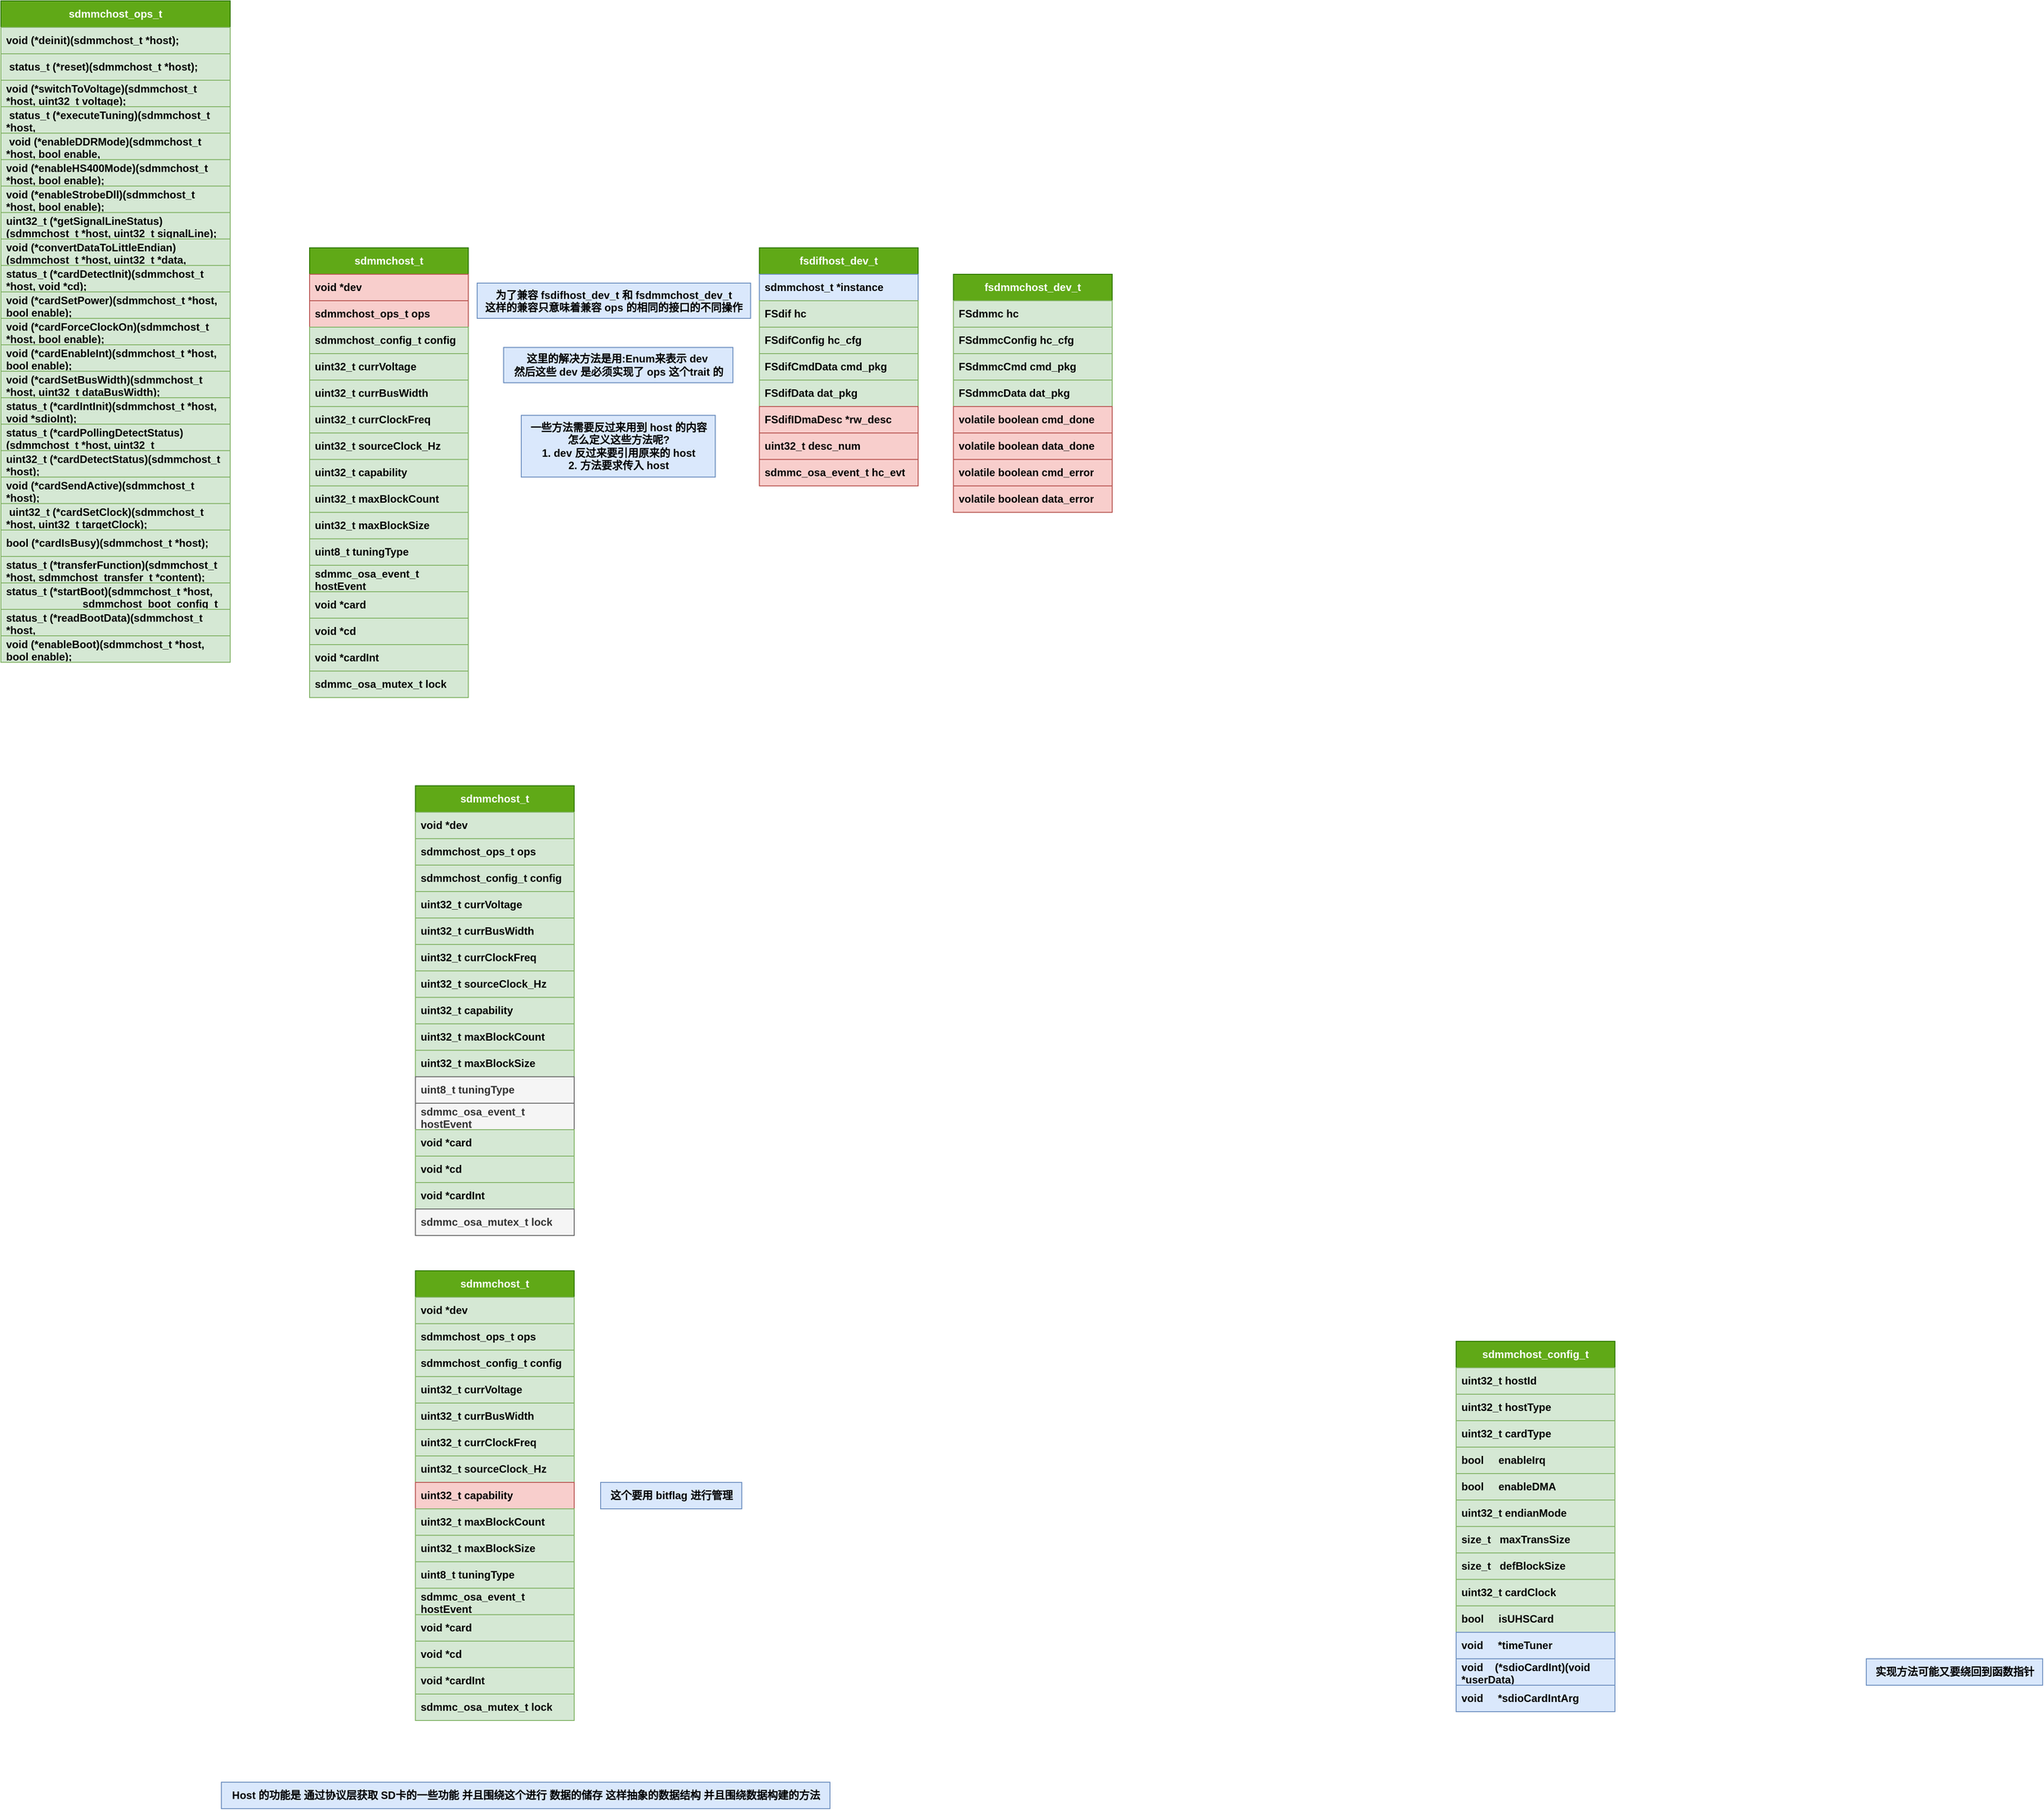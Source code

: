 <mxfile version="24.7.17">
  <diagram name="第 1 页" id="RIUy3Fn0ZehvJpWkt5wW">
    <mxGraphModel dx="1848" dy="1772" grid="1" gridSize="10" guides="1" tooltips="1" connect="1" arrows="1" fold="1" page="1" pageScale="1" pageWidth="827" pageHeight="1169" math="0" shadow="0">
      <root>
        <mxCell id="0" />
        <mxCell id="1" parent="0" />
        <mxCell id="-_FYaDfTA1gfNJCsHM5T-1" value="sdmmchost_t" style="swimlane;fontStyle=1;childLayout=stackLayout;horizontal=1;startSize=30;horizontalStack=0;resizeParent=1;resizeParentMax=0;resizeLast=0;collapsible=1;marginBottom=0;whiteSpace=wrap;fillColor=#60a917;strokeColor=#2D7600;fontColor=#ffffff;" vertex="1" parent="1">
          <mxGeometry x="250" y="210" width="180" height="510" as="geometry" />
        </mxCell>
        <mxCell id="-_FYaDfTA1gfNJCsHM5T-2" value="void *dev" style="text;strokeColor=#b85450;fillColor=#f8cecc;align=left;verticalAlign=middle;spacingLeft=4;spacingRight=4;overflow=hidden;points=[[0,0.5],[1,0.5]];portConstraint=eastwest;rotatable=0;whiteSpace=wrap;fontStyle=1;html=1;" vertex="1" parent="-_FYaDfTA1gfNJCsHM5T-1">
          <mxGeometry y="30" width="180" height="30" as="geometry" />
        </mxCell>
        <mxCell id="-_FYaDfTA1gfNJCsHM5T-3" value="sdmmchost_ops_t ops" style="text;strokeColor=#b85450;fillColor=#f8cecc;align=left;verticalAlign=middle;spacingLeft=4;spacingRight=4;overflow=hidden;points=[[0,0.5],[1,0.5]];portConstraint=eastwest;rotatable=0;fontStyle=1;whiteSpace=wrap;" vertex="1" parent="-_FYaDfTA1gfNJCsHM5T-1">
          <mxGeometry y="60" width="180" height="30" as="geometry" />
        </mxCell>
        <mxCell id="-_FYaDfTA1gfNJCsHM5T-4" value="sdmmchost_config_t config" style="text;strokeColor=#82b366;fillColor=#d5e8d4;align=left;verticalAlign=middle;spacingLeft=4;spacingRight=4;overflow=hidden;points=[[0,0.5],[1,0.5]];portConstraint=eastwest;rotatable=0;fontStyle=1;whiteSpace=wrap;" vertex="1" parent="-_FYaDfTA1gfNJCsHM5T-1">
          <mxGeometry y="90" width="180" height="30" as="geometry" />
        </mxCell>
        <mxCell id="-_FYaDfTA1gfNJCsHM5T-5" value="uint32_t currVoltage" style="text;strokeColor=#82b366;fillColor=#d5e8d4;align=left;verticalAlign=middle;spacingLeft=4;spacingRight=4;overflow=hidden;points=[[0,0.5],[1,0.5]];portConstraint=eastwest;rotatable=0;fontStyle=1;whiteSpace=wrap;" vertex="1" parent="-_FYaDfTA1gfNJCsHM5T-1">
          <mxGeometry y="120" width="180" height="30" as="geometry" />
        </mxCell>
        <mxCell id="-_FYaDfTA1gfNJCsHM5T-6" value="uint32_t currBusWidth" style="text;strokeColor=#82b366;fillColor=#d5e8d4;align=left;verticalAlign=middle;spacingLeft=4;spacingRight=4;overflow=hidden;points=[[0,0.5],[1,0.5]];portConstraint=eastwest;rotatable=0;fontStyle=1;whiteSpace=wrap;" vertex="1" parent="-_FYaDfTA1gfNJCsHM5T-1">
          <mxGeometry y="150" width="180" height="30" as="geometry" />
        </mxCell>
        <mxCell id="-_FYaDfTA1gfNJCsHM5T-7" value="uint32_t currClockFreq" style="text;strokeColor=#82b366;fillColor=#d5e8d4;align=left;verticalAlign=middle;spacingLeft=4;spacingRight=4;overflow=hidden;points=[[0,0.5],[1,0.5]];portConstraint=eastwest;rotatable=0;fontStyle=1;whiteSpace=wrap;" vertex="1" parent="-_FYaDfTA1gfNJCsHM5T-1">
          <mxGeometry y="180" width="180" height="30" as="geometry" />
        </mxCell>
        <mxCell id="-_FYaDfTA1gfNJCsHM5T-8" value="uint32_t sourceClock_Hz" style="text;strokeColor=#82b366;fillColor=#d5e8d4;align=left;verticalAlign=middle;spacingLeft=4;spacingRight=4;overflow=hidden;points=[[0,0.5],[1,0.5]];portConstraint=eastwest;rotatable=0;fontStyle=1;whiteSpace=wrap;" vertex="1" parent="-_FYaDfTA1gfNJCsHM5T-1">
          <mxGeometry y="210" width="180" height="30" as="geometry" />
        </mxCell>
        <mxCell id="-_FYaDfTA1gfNJCsHM5T-9" value="uint32_t capability" style="text;strokeColor=#82b366;fillColor=#d5e8d4;align=left;verticalAlign=middle;spacingLeft=4;spacingRight=4;overflow=hidden;points=[[0,0.5],[1,0.5]];portConstraint=eastwest;rotatable=0;fontStyle=1;whiteSpace=wrap;" vertex="1" parent="-_FYaDfTA1gfNJCsHM5T-1">
          <mxGeometry y="240" width="180" height="30" as="geometry" />
        </mxCell>
        <mxCell id="-_FYaDfTA1gfNJCsHM5T-10" value="uint32_t maxBlockCount" style="text;strokeColor=#82b366;fillColor=#d5e8d4;align=left;verticalAlign=middle;spacingLeft=4;spacingRight=4;overflow=hidden;points=[[0,0.5],[1,0.5]];portConstraint=eastwest;rotatable=0;fontStyle=1;whiteSpace=wrap;" vertex="1" parent="-_FYaDfTA1gfNJCsHM5T-1">
          <mxGeometry y="270" width="180" height="30" as="geometry" />
        </mxCell>
        <mxCell id="-_FYaDfTA1gfNJCsHM5T-11" value="uint32_t maxBlockSize" style="text;strokeColor=#82b366;fillColor=#d5e8d4;align=left;verticalAlign=middle;spacingLeft=4;spacingRight=4;overflow=hidden;points=[[0,0.5],[1,0.5]];portConstraint=eastwest;rotatable=0;fontStyle=1;whiteSpace=wrap;" vertex="1" parent="-_FYaDfTA1gfNJCsHM5T-1">
          <mxGeometry y="300" width="180" height="30" as="geometry" />
        </mxCell>
        <mxCell id="-_FYaDfTA1gfNJCsHM5T-12" value="uint8_t tuningType" style="text;strokeColor=#82b366;fillColor=#d5e8d4;align=left;verticalAlign=middle;spacingLeft=4;spacingRight=4;overflow=hidden;points=[[0,0.5],[1,0.5]];portConstraint=eastwest;rotatable=0;fontStyle=1;whiteSpace=wrap;" vertex="1" parent="-_FYaDfTA1gfNJCsHM5T-1">
          <mxGeometry y="330" width="180" height="30" as="geometry" />
        </mxCell>
        <mxCell id="-_FYaDfTA1gfNJCsHM5T-13" value="sdmmc_osa_event_t hostEvent" style="text;strokeColor=#82b366;fillColor=#d5e8d4;align=left;verticalAlign=middle;spacingLeft=4;spacingRight=4;overflow=hidden;points=[[0,0.5],[1,0.5]];portConstraint=eastwest;rotatable=0;fontStyle=1;whiteSpace=wrap;" vertex="1" parent="-_FYaDfTA1gfNJCsHM5T-1">
          <mxGeometry y="360" width="180" height="30" as="geometry" />
        </mxCell>
        <mxCell id="-_FYaDfTA1gfNJCsHM5T-14" value="void *card" style="text;strokeColor=#82b366;fillColor=#d5e8d4;align=left;verticalAlign=middle;spacingLeft=4;spacingRight=4;overflow=hidden;points=[[0,0.5],[1,0.5]];portConstraint=eastwest;rotatable=0;fontStyle=1;whiteSpace=wrap;" vertex="1" parent="-_FYaDfTA1gfNJCsHM5T-1">
          <mxGeometry y="390" width="180" height="30" as="geometry" />
        </mxCell>
        <mxCell id="-_FYaDfTA1gfNJCsHM5T-15" value="void *cd" style="text;strokeColor=#82b366;fillColor=#d5e8d4;align=left;verticalAlign=middle;spacingLeft=4;spacingRight=4;overflow=hidden;points=[[0,0.5],[1,0.5]];portConstraint=eastwest;rotatable=0;fontStyle=1;whiteSpace=wrap;" vertex="1" parent="-_FYaDfTA1gfNJCsHM5T-1">
          <mxGeometry y="420" width="180" height="30" as="geometry" />
        </mxCell>
        <mxCell id="-_FYaDfTA1gfNJCsHM5T-16" value="void *cardInt" style="text;strokeColor=#82b366;fillColor=#d5e8d4;align=left;verticalAlign=middle;spacingLeft=4;spacingRight=4;overflow=hidden;points=[[0,0.5],[1,0.5]];portConstraint=eastwest;rotatable=0;fontStyle=1;whiteSpace=wrap;" vertex="1" parent="-_FYaDfTA1gfNJCsHM5T-1">
          <mxGeometry y="450" width="180" height="30" as="geometry" />
        </mxCell>
        <mxCell id="-_FYaDfTA1gfNJCsHM5T-17" value="sdmmc_osa_mutex_t lock" style="text;strokeColor=#82b366;fillColor=#d5e8d4;align=left;verticalAlign=middle;spacingLeft=4;spacingRight=4;overflow=hidden;points=[[0,0.5],[1,0.5]];portConstraint=eastwest;rotatable=0;fontStyle=1;whiteSpace=wrap;" vertex="1" parent="-_FYaDfTA1gfNJCsHM5T-1">
          <mxGeometry y="480" width="180" height="30" as="geometry" />
        </mxCell>
        <mxCell id="-_FYaDfTA1gfNJCsHM5T-18" value="为了兼容 fsdifhost_dev_t 和 fsdmmchost_dev_t&#xa;这样的兼容只意味着兼容 ops 的相同的接口的不同操作" style="text;align=center;verticalAlign=middle;resizable=0;points=[];autosize=1;strokeColor=#6c8ebf;fillColor=#dae8fc;fontStyle=1" vertex="1" parent="1">
          <mxGeometry x="440" y="250" width="310" height="40" as="geometry" />
        </mxCell>
        <mxCell id="-_FYaDfTA1gfNJCsHM5T-19" value="fsdifhost_dev_t" style="swimlane;fontStyle=1;childLayout=stackLayout;horizontal=1;startSize=30;horizontalStack=0;resizeParent=1;resizeParentMax=0;resizeLast=0;collapsible=1;marginBottom=0;whiteSpace=wrap;fillColor=#60a917;strokeColor=#2D7600;fontColor=#ffffff;" vertex="1" parent="1">
          <mxGeometry x="760" y="210" width="180" height="270" as="geometry" />
        </mxCell>
        <mxCell id="-_FYaDfTA1gfNJCsHM5T-20" value="sdmmchost_t *instance" style="text;strokeColor=#6c8ebf;fillColor=#dae8fc;align=left;verticalAlign=middle;spacingLeft=4;spacingRight=4;overflow=hidden;points=[[0,0.5],[1,0.5]];portConstraint=eastwest;rotatable=0;whiteSpace=wrap;fontStyle=1;" vertex="1" parent="-_FYaDfTA1gfNJCsHM5T-19">
          <mxGeometry y="30" width="180" height="30" as="geometry" />
        </mxCell>
        <mxCell id="-_FYaDfTA1gfNJCsHM5T-36" value="FSdif hc" style="text;strokeColor=#82b366;fillColor=#d5e8d4;align=left;verticalAlign=middle;spacingLeft=4;spacingRight=4;overflow=hidden;points=[[0,0.5],[1,0.5]];portConstraint=eastwest;rotatable=0;whiteSpace=wrap;fontStyle=1;" vertex="1" parent="-_FYaDfTA1gfNJCsHM5T-19">
          <mxGeometry y="60" width="180" height="30" as="geometry" />
        </mxCell>
        <mxCell id="-_FYaDfTA1gfNJCsHM5T-37" value="FSdifConfig hc_cfg" style="text;strokeColor=#82b366;fillColor=#d5e8d4;align=left;verticalAlign=middle;spacingLeft=4;spacingRight=4;overflow=hidden;points=[[0,0.5],[1,0.5]];portConstraint=eastwest;rotatable=0;whiteSpace=wrap;fontStyle=1;" vertex="1" parent="-_FYaDfTA1gfNJCsHM5T-19">
          <mxGeometry y="90" width="180" height="30" as="geometry" />
        </mxCell>
        <mxCell id="-_FYaDfTA1gfNJCsHM5T-38" value="FSdifCmdData cmd_pkg" style="text;strokeColor=#82b366;fillColor=#d5e8d4;align=left;verticalAlign=middle;spacingLeft=4;spacingRight=4;overflow=hidden;points=[[0,0.5],[1,0.5]];portConstraint=eastwest;rotatable=0;whiteSpace=wrap;fontStyle=1;" vertex="1" parent="-_FYaDfTA1gfNJCsHM5T-19">
          <mxGeometry y="120" width="180" height="30" as="geometry" />
        </mxCell>
        <mxCell id="-_FYaDfTA1gfNJCsHM5T-40" value="FSdifData dat_pkg" style="text;strokeColor=#82b366;fillColor=#d5e8d4;align=left;verticalAlign=middle;spacingLeft=4;spacingRight=4;overflow=hidden;points=[[0,0.5],[1,0.5]];portConstraint=eastwest;rotatable=0;whiteSpace=wrap;fontStyle=1;" vertex="1" parent="-_FYaDfTA1gfNJCsHM5T-19">
          <mxGeometry y="150" width="180" height="30" as="geometry" />
        </mxCell>
        <mxCell id="-_FYaDfTA1gfNJCsHM5T-41" value="FSdifIDmaDesc *rw_desc" style="text;strokeColor=#b85450;fillColor=#f8cecc;align=left;verticalAlign=middle;spacingLeft=4;spacingRight=4;overflow=hidden;points=[[0,0.5],[1,0.5]];portConstraint=eastwest;rotatable=0;whiteSpace=wrap;fontStyle=1;" vertex="1" parent="-_FYaDfTA1gfNJCsHM5T-19">
          <mxGeometry y="180" width="180" height="30" as="geometry" />
        </mxCell>
        <mxCell id="-_FYaDfTA1gfNJCsHM5T-42" value="uint32_t desc_num" style="text;strokeColor=#b85450;fillColor=#f8cecc;align=left;verticalAlign=middle;spacingLeft=4;spacingRight=4;overflow=hidden;points=[[0,0.5],[1,0.5]];portConstraint=eastwest;rotatable=0;whiteSpace=wrap;fontStyle=1;" vertex="1" parent="-_FYaDfTA1gfNJCsHM5T-19">
          <mxGeometry y="210" width="180" height="30" as="geometry" />
        </mxCell>
        <mxCell id="-_FYaDfTA1gfNJCsHM5T-39" value="sdmmc_osa_event_t hc_evt" style="text;strokeColor=#b85450;fillColor=#f8cecc;align=left;verticalAlign=middle;spacingLeft=4;spacingRight=4;overflow=hidden;points=[[0,0.5],[1,0.5]];portConstraint=eastwest;rotatable=0;whiteSpace=wrap;fontStyle=1;" vertex="1" parent="-_FYaDfTA1gfNJCsHM5T-19">
          <mxGeometry y="240" width="180" height="30" as="geometry" />
        </mxCell>
        <mxCell id="-_FYaDfTA1gfNJCsHM5T-44" value="fsdmmchost_dev_t" style="swimlane;fontStyle=1;childLayout=stackLayout;horizontal=1;startSize=30;horizontalStack=0;resizeParent=1;resizeParentMax=0;resizeLast=0;collapsible=1;marginBottom=0;whiteSpace=wrap;fillColor=#60a917;strokeColor=#2D7600;fontColor=#FFFFFF;" vertex="1" parent="1">
          <mxGeometry x="980" y="240" width="180" height="270" as="geometry" />
        </mxCell>
        <mxCell id="-_FYaDfTA1gfNJCsHM5T-45" value="FSdmmc hc" style="text;strokeColor=#82b366;fillColor=#d5e8d4;align=left;verticalAlign=middle;spacingLeft=4;spacingRight=4;overflow=hidden;points=[[0,0.5],[1,0.5]];portConstraint=eastwest;rotatable=0;whiteSpace=wrap;fontStyle=1;" vertex="1" parent="-_FYaDfTA1gfNJCsHM5T-44">
          <mxGeometry y="30" width="180" height="30" as="geometry" />
        </mxCell>
        <mxCell id="-_FYaDfTA1gfNJCsHM5T-46" value="FSdmmcConfig hc_cfg" style="text;strokeColor=#82b366;fillColor=#d5e8d4;align=left;verticalAlign=middle;spacingLeft=4;spacingRight=4;overflow=hidden;points=[[0,0.5],[1,0.5]];portConstraint=eastwest;rotatable=0;whiteSpace=wrap;fontStyle=1;" vertex="1" parent="-_FYaDfTA1gfNJCsHM5T-44">
          <mxGeometry y="60" width="180" height="30" as="geometry" />
        </mxCell>
        <mxCell id="-_FYaDfTA1gfNJCsHM5T-47" value="FSdmmcCmd cmd_pkg" style="text;strokeColor=#82b366;fillColor=#d5e8d4;align=left;verticalAlign=middle;spacingLeft=4;spacingRight=4;overflow=hidden;points=[[0,0.5],[1,0.5]];portConstraint=eastwest;rotatable=0;whiteSpace=wrap;fontStyle=1;" vertex="1" parent="-_FYaDfTA1gfNJCsHM5T-44">
          <mxGeometry y="90" width="180" height="30" as="geometry" />
        </mxCell>
        <mxCell id="-_FYaDfTA1gfNJCsHM5T-48" value="FSdmmcData dat_pkg" style="text;strokeColor=#82b366;fillColor=#d5e8d4;align=left;verticalAlign=middle;spacingLeft=4;spacingRight=4;overflow=hidden;points=[[0,0.5],[1,0.5]];portConstraint=eastwest;rotatable=0;whiteSpace=wrap;fontStyle=1;" vertex="1" parent="-_FYaDfTA1gfNJCsHM5T-44">
          <mxGeometry y="120" width="180" height="30" as="geometry" />
        </mxCell>
        <mxCell id="-_FYaDfTA1gfNJCsHM5T-49" value="volatile boolean cmd_done" style="text;strokeColor=#b85450;fillColor=#f8cecc;align=left;verticalAlign=middle;spacingLeft=4;spacingRight=4;overflow=hidden;points=[[0,0.5],[1,0.5]];portConstraint=eastwest;rotatable=0;whiteSpace=wrap;fontStyle=1;" vertex="1" parent="-_FYaDfTA1gfNJCsHM5T-44">
          <mxGeometry y="150" width="180" height="30" as="geometry" />
        </mxCell>
        <mxCell id="-_FYaDfTA1gfNJCsHM5T-50" value="volatile boolean data_done" style="text;strokeColor=#b85450;fillColor=#f8cecc;align=left;verticalAlign=middle;spacingLeft=4;spacingRight=4;overflow=hidden;points=[[0,0.5],[1,0.5]];portConstraint=eastwest;rotatable=0;whiteSpace=wrap;fontStyle=1;" vertex="1" parent="-_FYaDfTA1gfNJCsHM5T-44">
          <mxGeometry y="180" width="180" height="30" as="geometry" />
        </mxCell>
        <mxCell id="-_FYaDfTA1gfNJCsHM5T-51" value="volatile boolean cmd_error" style="text;strokeColor=#b85450;fillColor=#f8cecc;align=left;verticalAlign=middle;spacingLeft=4;spacingRight=4;overflow=hidden;points=[[0,0.5],[1,0.5]];portConstraint=eastwest;rotatable=0;whiteSpace=wrap;fontStyle=1;" vertex="1" parent="-_FYaDfTA1gfNJCsHM5T-44">
          <mxGeometry y="210" width="180" height="30" as="geometry" />
        </mxCell>
        <mxCell id="-_FYaDfTA1gfNJCsHM5T-52" value="volatile boolean data_error" style="text;strokeColor=#b85450;fillColor=#f8cecc;align=left;verticalAlign=middle;spacingLeft=4;spacingRight=4;overflow=hidden;points=[[0,0.5],[1,0.5]];portConstraint=eastwest;rotatable=0;whiteSpace=wrap;fontStyle=1;" vertex="1" parent="-_FYaDfTA1gfNJCsHM5T-44">
          <mxGeometry y="240" width="180" height="30" as="geometry" />
        </mxCell>
        <mxCell id="-_FYaDfTA1gfNJCsHM5T-53" value="sdmmchost_ops_t" style="swimlane;fontStyle=1;childLayout=stackLayout;horizontal=1;startSize=30;horizontalStack=0;resizeParent=1;resizeParentMax=0;resizeLast=0;collapsible=1;marginBottom=0;whiteSpace=wrap;fillColor=#60a917;strokeColor=#2D7600;fontColor=#ffffff;html=1;" vertex="1" parent="1">
          <mxGeometry x="-100" y="-70" width="260" height="750" as="geometry" />
        </mxCell>
        <mxCell id="-_FYaDfTA1gfNJCsHM5T-54" value="void (*deinit)(sdmmchost_t *host);" style="text;strokeColor=#82b366;fillColor=#d5e8d4;align=left;verticalAlign=middle;spacingLeft=4;spacingRight=4;overflow=hidden;points=[[0,0.5],[1,0.5]];portConstraint=eastwest;rotatable=0;fontStyle=1;whiteSpace=wrap;" vertex="1" parent="-_FYaDfTA1gfNJCsHM5T-53">
          <mxGeometry y="30" width="260" height="30" as="geometry" />
        </mxCell>
        <mxCell id="-_FYaDfTA1gfNJCsHM5T-55" value=" status_t (*reset)(sdmmchost_t *host);" style="text;strokeColor=#82b366;fillColor=#d5e8d4;align=left;verticalAlign=middle;spacingLeft=4;spacingRight=4;overflow=hidden;points=[[0,0.5],[1,0.5]];portConstraint=eastwest;rotatable=0;fontStyle=1;whiteSpace=wrap;" vertex="1" parent="-_FYaDfTA1gfNJCsHM5T-53">
          <mxGeometry y="60" width="260" height="30" as="geometry" />
        </mxCell>
        <mxCell id="-_FYaDfTA1gfNJCsHM5T-56" value="void (*switchToVoltage)(sdmmchost_t *host, uint32_t voltage);" style="text;strokeColor=#82b366;fillColor=#d5e8d4;align=left;verticalAlign=middle;spacingLeft=4;spacingRight=4;overflow=hidden;points=[[0,0.5],[1,0.5]];portConstraint=eastwest;rotatable=0;fontStyle=1;whiteSpace=wrap;" vertex="1" parent="-_FYaDfTA1gfNJCsHM5T-53">
          <mxGeometry y="90" width="260" height="30" as="geometry" />
        </mxCell>
        <mxCell id="-_FYaDfTA1gfNJCsHM5T-57" value=" status_t (*executeTuning)(sdmmchost_t *host,&#xa;                              uint32_t tuningCmd,&#xa;                              uint32_t *revBuf,&#xa;                              uint32_t blockSize);" style="text;strokeColor=#82b366;fillColor=#d5e8d4;align=left;verticalAlign=middle;spacingLeft=4;spacingRight=4;overflow=hidden;points=[[0,0.5],[1,0.5]];portConstraint=eastwest;rotatable=0;fontStyle=1;whiteSpace=wrap;" vertex="1" parent="-_FYaDfTA1gfNJCsHM5T-53">
          <mxGeometry y="120" width="260" height="30" as="geometry" />
        </mxCell>
        <mxCell id="-_FYaDfTA1gfNJCsHM5T-58" value=" void (*enableDDRMode)(sdmmchost_t *host, bool enable, &#xa;                          uint32_t nibblePos);" style="text;strokeColor=#82b366;fillColor=#d5e8d4;align=left;verticalAlign=middle;spacingLeft=4;spacingRight=4;overflow=hidden;points=[[0,0.5],[1,0.5]];portConstraint=eastwest;rotatable=0;fontStyle=1;whiteSpace=wrap;" vertex="1" parent="-_FYaDfTA1gfNJCsHM5T-53">
          <mxGeometry y="150" width="260" height="30" as="geometry" />
        </mxCell>
        <mxCell id="-_FYaDfTA1gfNJCsHM5T-59" value="void (*enableHS400Mode)(sdmmchost_t *host, bool enable);" style="text;strokeColor=#82b366;fillColor=#d5e8d4;align=left;verticalAlign=middle;spacingLeft=4;spacingRight=4;overflow=hidden;points=[[0,0.5],[1,0.5]];portConstraint=eastwest;rotatable=0;fontStyle=1;whiteSpace=wrap;" vertex="1" parent="-_FYaDfTA1gfNJCsHM5T-53">
          <mxGeometry y="180" width="260" height="30" as="geometry" />
        </mxCell>
        <mxCell id="-_FYaDfTA1gfNJCsHM5T-60" value="void (*enableStrobeDll)(sdmmchost_t *host, bool enable);" style="text;strokeColor=#82b366;fillColor=#d5e8d4;align=left;verticalAlign=middle;spacingLeft=4;spacingRight=4;overflow=hidden;points=[[0,0.5],[1,0.5]];portConstraint=eastwest;rotatable=0;fontStyle=1;whiteSpace=wrap;" vertex="1" parent="-_FYaDfTA1gfNJCsHM5T-53">
          <mxGeometry y="210" width="260" height="30" as="geometry" />
        </mxCell>
        <mxCell id="-_FYaDfTA1gfNJCsHM5T-61" value="uint32_t (*getSignalLineStatus)(sdmmchost_t *host, uint32_t signalLine);" style="text;strokeColor=#82b366;fillColor=#d5e8d4;align=left;verticalAlign=middle;spacingLeft=4;spacingRight=4;overflow=hidden;points=[[0,0.5],[1,0.5]];portConstraint=eastwest;rotatable=0;fontStyle=1;whiteSpace=wrap;" vertex="1" parent="-_FYaDfTA1gfNJCsHM5T-53">
          <mxGeometry y="240" width="260" height="30" as="geometry" />
        </mxCell>
        <mxCell id="-_FYaDfTA1gfNJCsHM5T-62" value="void (*convertDataToLittleEndian)(sdmmchost_t *host, uint32_t *data, uint32_t wordSize, uint32_t format);" style="text;strokeColor=#82b366;fillColor=#d5e8d4;align=left;verticalAlign=middle;spacingLeft=4;spacingRight=4;overflow=hidden;points=[[0,0.5],[1,0.5]];portConstraint=eastwest;rotatable=0;fontStyle=1;whiteSpace=wrap;" vertex="1" parent="-_FYaDfTA1gfNJCsHM5T-53">
          <mxGeometry y="270" width="260" height="30" as="geometry" />
        </mxCell>
        <mxCell id="-_FYaDfTA1gfNJCsHM5T-63" value="status_t (*cardDetectInit)(sdmmchost_t *host, void *cd);" style="text;strokeColor=#82b366;fillColor=#d5e8d4;align=left;verticalAlign=middle;spacingLeft=4;spacingRight=4;overflow=hidden;points=[[0,0.5],[1,0.5]];portConstraint=eastwest;rotatable=0;fontStyle=1;whiteSpace=wrap;" vertex="1" parent="-_FYaDfTA1gfNJCsHM5T-53">
          <mxGeometry y="300" width="260" height="30" as="geometry" />
        </mxCell>
        <mxCell id="-_FYaDfTA1gfNJCsHM5T-64" value="void (*cardSetPower)(sdmmchost_t *host, bool enable);" style="text;strokeColor=#82b366;fillColor=#d5e8d4;align=left;verticalAlign=middle;spacingLeft=4;spacingRight=4;overflow=hidden;points=[[0,0.5],[1,0.5]];portConstraint=eastwest;rotatable=0;fontStyle=1;whiteSpace=wrap;" vertex="1" parent="-_FYaDfTA1gfNJCsHM5T-53">
          <mxGeometry y="330" width="260" height="30" as="geometry" />
        </mxCell>
        <mxCell id="-_FYaDfTA1gfNJCsHM5T-65" value="void (*cardForceClockOn)(sdmmchost_t *host, bool enable);" style="text;strokeColor=#82b366;fillColor=#d5e8d4;align=left;verticalAlign=middle;spacingLeft=4;spacingRight=4;overflow=hidden;points=[[0,0.5],[1,0.5]];portConstraint=eastwest;rotatable=0;fontStyle=1;whiteSpace=wrap;" vertex="1" parent="-_FYaDfTA1gfNJCsHM5T-53">
          <mxGeometry y="360" width="260" height="30" as="geometry" />
        </mxCell>
        <mxCell id="-_FYaDfTA1gfNJCsHM5T-66" value="void (*cardEnableInt)(sdmmchost_t *host, bool enable);" style="text;strokeColor=#82b366;fillColor=#d5e8d4;align=left;verticalAlign=middle;spacingLeft=4;spacingRight=4;overflow=hidden;points=[[0,0.5],[1,0.5]];portConstraint=eastwest;rotatable=0;fontStyle=1;whiteSpace=wrap;" vertex="1" parent="-_FYaDfTA1gfNJCsHM5T-53">
          <mxGeometry y="390" width="260" height="30" as="geometry" />
        </mxCell>
        <mxCell id="-_FYaDfTA1gfNJCsHM5T-67" value="void (*cardSetBusWidth)(sdmmchost_t *host, uint32_t dataBusWidth);" style="text;strokeColor=#82b366;fillColor=#d5e8d4;align=left;verticalAlign=middle;spacingLeft=4;spacingRight=4;overflow=hidden;points=[[0,0.5],[1,0.5]];portConstraint=eastwest;rotatable=0;fontStyle=1;whiteSpace=wrap;" vertex="1" parent="-_FYaDfTA1gfNJCsHM5T-53">
          <mxGeometry y="420" width="260" height="30" as="geometry" />
        </mxCell>
        <mxCell id="-_FYaDfTA1gfNJCsHM5T-68" value="status_t (*cardIntInit)(sdmmchost_t *host, void *sdioInt);" style="text;strokeColor=#82b366;fillColor=#d5e8d4;align=left;verticalAlign=middle;spacingLeft=4;spacingRight=4;overflow=hidden;points=[[0,0.5],[1,0.5]];portConstraint=eastwest;rotatable=0;fontStyle=1;whiteSpace=wrap;" vertex="1" parent="-_FYaDfTA1gfNJCsHM5T-53">
          <mxGeometry y="450" width="260" height="30" as="geometry" />
        </mxCell>
        <mxCell id="-_FYaDfTA1gfNJCsHM5T-69" value="status_t (*cardPollingDetectStatus)(sdmmchost_t *host, uint32_t waitCardStatus, uint32_t timeout);" style="text;strokeColor=#82b366;fillColor=#d5e8d4;align=left;verticalAlign=middle;spacingLeft=4;spacingRight=4;overflow=hidden;points=[[0,0.5],[1,0.5]];portConstraint=eastwest;rotatable=0;fontStyle=1;whiteSpace=wrap;" vertex="1" parent="-_FYaDfTA1gfNJCsHM5T-53">
          <mxGeometry y="480" width="260" height="30" as="geometry" />
        </mxCell>
        <mxCell id="-_FYaDfTA1gfNJCsHM5T-70" value="uint32_t (*cardDetectStatus)(sdmmchost_t *host);" style="text;strokeColor=#82b366;fillColor=#d5e8d4;align=left;verticalAlign=middle;spacingLeft=4;spacingRight=4;overflow=hidden;points=[[0,0.5],[1,0.5]];portConstraint=eastwest;rotatable=0;fontStyle=1;whiteSpace=wrap;" vertex="1" parent="-_FYaDfTA1gfNJCsHM5T-53">
          <mxGeometry y="510" width="260" height="30" as="geometry" />
        </mxCell>
        <mxCell id="-_FYaDfTA1gfNJCsHM5T-71" value="void (*cardSendActive)(sdmmchost_t *host);" style="text;strokeColor=#82b366;fillColor=#d5e8d4;align=left;verticalAlign=middle;spacingLeft=4;spacingRight=4;overflow=hidden;points=[[0,0.5],[1,0.5]];portConstraint=eastwest;rotatable=0;fontStyle=1;whiteSpace=wrap;" vertex="1" parent="-_FYaDfTA1gfNJCsHM5T-53">
          <mxGeometry y="540" width="260" height="30" as="geometry" />
        </mxCell>
        <mxCell id="-_FYaDfTA1gfNJCsHM5T-72" value=" uint32_t (*cardSetClock)(sdmmchost_t *host, uint32_t targetClock);" style="text;strokeColor=#82b366;fillColor=#d5e8d4;align=left;verticalAlign=middle;spacingLeft=4;spacingRight=4;overflow=hidden;points=[[0,0.5],[1,0.5]];portConstraint=eastwest;rotatable=0;fontStyle=1;whiteSpace=wrap;" vertex="1" parent="-_FYaDfTA1gfNJCsHM5T-53">
          <mxGeometry y="570" width="260" height="30" as="geometry" />
        </mxCell>
        <mxCell id="-_FYaDfTA1gfNJCsHM5T-73" value="bool (*cardIsBusy)(sdmmchost_t *host);" style="text;strokeColor=#82b366;fillColor=#d5e8d4;align=left;verticalAlign=middle;spacingLeft=4;spacingRight=4;overflow=hidden;points=[[0,0.5],[1,0.5]];portConstraint=eastwest;rotatable=0;fontStyle=1;whiteSpace=wrap;" vertex="1" parent="-_FYaDfTA1gfNJCsHM5T-53">
          <mxGeometry y="600" width="260" height="30" as="geometry" />
        </mxCell>
        <mxCell id="-_FYaDfTA1gfNJCsHM5T-74" value="status_t (*transferFunction)(sdmmchost_t *host, sdmmchost_transfer_t *content);" style="text;strokeColor=#82b366;fillColor=#d5e8d4;align=left;verticalAlign=middle;spacingLeft=4;spacingRight=4;overflow=hidden;points=[[0,0.5],[1,0.5]];portConstraint=eastwest;rotatable=0;fontStyle=1;whiteSpace=wrap;" vertex="1" parent="-_FYaDfTA1gfNJCsHM5T-53">
          <mxGeometry y="630" width="260" height="30" as="geometry" />
        </mxCell>
        <mxCell id="-_FYaDfTA1gfNJCsHM5T-75" value="status_t (*startBoot)(sdmmchost_t *host,&#xa;                          sdmmchost_boot_config_t *hostConfig,&#xa;                          sdmmchost_cmd_t *cmd,&#xa;                          uint8_t *buffer);" style="text;strokeColor=#82b366;fillColor=#d5e8d4;align=left;verticalAlign=middle;spacingLeft=4;spacingRight=4;overflow=hidden;points=[[0,0.5],[1,0.5]];portConstraint=eastwest;rotatable=0;fontStyle=1;whiteSpace=wrap;" vertex="1" parent="-_FYaDfTA1gfNJCsHM5T-53">
          <mxGeometry y="660" width="260" height="30" as="geometry" />
        </mxCell>
        <mxCell id="-_FYaDfTA1gfNJCsHM5T-76" value="status_t (*readBootData)(sdmmchost_t *host, &#xa;                          sdmmchost_boot_config_t *hostConfig, &#xa;                          uint8_t *buffer);" style="text;strokeColor=#82b366;fillColor=#d5e8d4;align=left;verticalAlign=middle;spacingLeft=4;spacingRight=4;overflow=hidden;points=[[0,0.5],[1,0.5]];portConstraint=eastwest;rotatable=0;fontStyle=1;whiteSpace=wrap;" vertex="1" parent="-_FYaDfTA1gfNJCsHM5T-53">
          <mxGeometry y="690" width="260" height="30" as="geometry" />
        </mxCell>
        <mxCell id="-_FYaDfTA1gfNJCsHM5T-77" value="void (*enableBoot)(sdmmchost_t *host, bool enable);" style="text;strokeColor=#82b366;fillColor=#d5e8d4;align=left;verticalAlign=middle;spacingLeft=4;spacingRight=4;overflow=hidden;points=[[0,0.5],[1,0.5]];portConstraint=eastwest;rotatable=0;fontStyle=1;whiteSpace=wrap;" vertex="1" parent="-_FYaDfTA1gfNJCsHM5T-53">
          <mxGeometry y="720" width="260" height="30" as="geometry" />
        </mxCell>
        <mxCell id="-_FYaDfTA1gfNJCsHM5T-78" value="&lt;b&gt;这里的解决方法是用:Enum来表示 dev&amp;nbsp;&lt;/b&gt;&lt;div&gt;&lt;b&gt;然后这些 dev 是必须实现了 ops 这个trait 的&lt;/b&gt;&lt;/div&gt;" style="text;html=1;align=center;verticalAlign=middle;resizable=0;points=[];autosize=1;strokeColor=#6c8ebf;fillColor=#dae8fc;" vertex="1" parent="1">
          <mxGeometry x="470" y="323" width="260" height="40" as="geometry" />
        </mxCell>
        <mxCell id="-_FYaDfTA1gfNJCsHM5T-79" value="&lt;b&gt;一些方法需要反过来用到 host 的内容&lt;/b&gt;&lt;div&gt;&lt;b&gt;怎么定义这些方法呢?&lt;/b&gt;&lt;/div&gt;&lt;div&gt;&lt;b&gt;1. dev 反过来要引用原来的 host&lt;/b&gt;&lt;/div&gt;&lt;div&gt;&lt;b&gt;2. 方法要求传入 host&lt;/b&gt;&lt;/div&gt;" style="text;html=1;align=center;verticalAlign=middle;resizable=0;points=[];autosize=1;strokeColor=#6c8ebf;fillColor=#dae8fc;" vertex="1" parent="1">
          <mxGeometry x="490" y="400" width="220" height="70" as="geometry" />
        </mxCell>
        <mxCell id="-_FYaDfTA1gfNJCsHM5T-80" value="sdmmchost_t" style="swimlane;fontStyle=1;childLayout=stackLayout;horizontal=1;startSize=30;horizontalStack=0;resizeParent=1;resizeParentMax=0;resizeLast=0;collapsible=1;marginBottom=0;whiteSpace=wrap;fillColor=#60a917;strokeColor=#2D7600;fontColor=#ffffff;" vertex="1" parent="1">
          <mxGeometry x="370" y="820" width="180" height="510" as="geometry" />
        </mxCell>
        <mxCell id="-_FYaDfTA1gfNJCsHM5T-81" value="void *dev" style="text;strokeColor=#82b366;fillColor=#d5e8d4;align=left;verticalAlign=middle;spacingLeft=4;spacingRight=4;overflow=hidden;points=[[0,0.5],[1,0.5]];portConstraint=eastwest;rotatable=0;whiteSpace=wrap;fontStyle=1;html=1;" vertex="1" parent="-_FYaDfTA1gfNJCsHM5T-80">
          <mxGeometry y="30" width="180" height="30" as="geometry" />
        </mxCell>
        <mxCell id="-_FYaDfTA1gfNJCsHM5T-82" value="sdmmchost_ops_t ops" style="text;strokeColor=#82b366;fillColor=#d5e8d4;align=left;verticalAlign=middle;spacingLeft=4;spacingRight=4;overflow=hidden;points=[[0,0.5],[1,0.5]];portConstraint=eastwest;rotatable=0;fontStyle=1;whiteSpace=wrap;" vertex="1" parent="-_FYaDfTA1gfNJCsHM5T-80">
          <mxGeometry y="60" width="180" height="30" as="geometry" />
        </mxCell>
        <mxCell id="-_FYaDfTA1gfNJCsHM5T-83" value="sdmmchost_config_t config" style="text;strokeColor=#82b366;fillColor=#d5e8d4;align=left;verticalAlign=middle;spacingLeft=4;spacingRight=4;overflow=hidden;points=[[0,0.5],[1,0.5]];portConstraint=eastwest;rotatable=0;fontStyle=1;whiteSpace=wrap;" vertex="1" parent="-_FYaDfTA1gfNJCsHM5T-80">
          <mxGeometry y="90" width="180" height="30" as="geometry" />
        </mxCell>
        <mxCell id="-_FYaDfTA1gfNJCsHM5T-84" value="uint32_t currVoltage" style="text;strokeColor=#82b366;fillColor=#d5e8d4;align=left;verticalAlign=middle;spacingLeft=4;spacingRight=4;overflow=hidden;points=[[0,0.5],[1,0.5]];portConstraint=eastwest;rotatable=0;fontStyle=1;whiteSpace=wrap;" vertex="1" parent="-_FYaDfTA1gfNJCsHM5T-80">
          <mxGeometry y="120" width="180" height="30" as="geometry" />
        </mxCell>
        <mxCell id="-_FYaDfTA1gfNJCsHM5T-85" value="uint32_t currBusWidth" style="text;strokeColor=#82b366;fillColor=#d5e8d4;align=left;verticalAlign=middle;spacingLeft=4;spacingRight=4;overflow=hidden;points=[[0,0.5],[1,0.5]];portConstraint=eastwest;rotatable=0;fontStyle=1;whiteSpace=wrap;" vertex="1" parent="-_FYaDfTA1gfNJCsHM5T-80">
          <mxGeometry y="150" width="180" height="30" as="geometry" />
        </mxCell>
        <mxCell id="-_FYaDfTA1gfNJCsHM5T-86" value="uint32_t currClockFreq" style="text;strokeColor=#82b366;fillColor=#d5e8d4;align=left;verticalAlign=middle;spacingLeft=4;spacingRight=4;overflow=hidden;points=[[0,0.5],[1,0.5]];portConstraint=eastwest;rotatable=0;fontStyle=1;whiteSpace=wrap;" vertex="1" parent="-_FYaDfTA1gfNJCsHM5T-80">
          <mxGeometry y="180" width="180" height="30" as="geometry" />
        </mxCell>
        <mxCell id="-_FYaDfTA1gfNJCsHM5T-87" value="uint32_t sourceClock_Hz" style="text;strokeColor=#82b366;fillColor=#d5e8d4;align=left;verticalAlign=middle;spacingLeft=4;spacingRight=4;overflow=hidden;points=[[0,0.5],[1,0.5]];portConstraint=eastwest;rotatable=0;fontStyle=1;whiteSpace=wrap;" vertex="1" parent="-_FYaDfTA1gfNJCsHM5T-80">
          <mxGeometry y="210" width="180" height="30" as="geometry" />
        </mxCell>
        <mxCell id="-_FYaDfTA1gfNJCsHM5T-88" value="uint32_t capability" style="text;strokeColor=#82b366;fillColor=#d5e8d4;align=left;verticalAlign=middle;spacingLeft=4;spacingRight=4;overflow=hidden;points=[[0,0.5],[1,0.5]];portConstraint=eastwest;rotatable=0;fontStyle=1;whiteSpace=wrap;" vertex="1" parent="-_FYaDfTA1gfNJCsHM5T-80">
          <mxGeometry y="240" width="180" height="30" as="geometry" />
        </mxCell>
        <mxCell id="-_FYaDfTA1gfNJCsHM5T-89" value="uint32_t maxBlockCount" style="text;strokeColor=#82b366;fillColor=#d5e8d4;align=left;verticalAlign=middle;spacingLeft=4;spacingRight=4;overflow=hidden;points=[[0,0.5],[1,0.5]];portConstraint=eastwest;rotatable=0;fontStyle=1;whiteSpace=wrap;" vertex="1" parent="-_FYaDfTA1gfNJCsHM5T-80">
          <mxGeometry y="270" width="180" height="30" as="geometry" />
        </mxCell>
        <mxCell id="-_FYaDfTA1gfNJCsHM5T-90" value="uint32_t maxBlockSize" style="text;strokeColor=#82b366;fillColor=#d5e8d4;align=left;verticalAlign=middle;spacingLeft=4;spacingRight=4;overflow=hidden;points=[[0,0.5],[1,0.5]];portConstraint=eastwest;rotatable=0;fontStyle=1;whiteSpace=wrap;" vertex="1" parent="-_FYaDfTA1gfNJCsHM5T-80">
          <mxGeometry y="300" width="180" height="30" as="geometry" />
        </mxCell>
        <mxCell id="-_FYaDfTA1gfNJCsHM5T-91" value="uint8_t tuningType" style="text;strokeColor=#666666;fillColor=#f5f5f5;align=left;verticalAlign=middle;spacingLeft=4;spacingRight=4;overflow=hidden;points=[[0,0.5],[1,0.5]];portConstraint=eastwest;rotatable=0;fontStyle=1;whiteSpace=wrap;fontColor=#333333;" vertex="1" parent="-_FYaDfTA1gfNJCsHM5T-80">
          <mxGeometry y="330" width="180" height="30" as="geometry" />
        </mxCell>
        <mxCell id="-_FYaDfTA1gfNJCsHM5T-92" value="sdmmc_osa_event_t hostEvent" style="text;strokeColor=#666666;fillColor=#f5f5f5;align=left;verticalAlign=middle;spacingLeft=4;spacingRight=4;overflow=hidden;points=[[0,0.5],[1,0.5]];portConstraint=eastwest;rotatable=0;fontStyle=1;whiteSpace=wrap;fontColor=#333333;" vertex="1" parent="-_FYaDfTA1gfNJCsHM5T-80">
          <mxGeometry y="360" width="180" height="30" as="geometry" />
        </mxCell>
        <mxCell id="-_FYaDfTA1gfNJCsHM5T-93" value="void *card" style="text;strokeColor=#82b366;fillColor=#d5e8d4;align=left;verticalAlign=middle;spacingLeft=4;spacingRight=4;overflow=hidden;points=[[0,0.5],[1,0.5]];portConstraint=eastwest;rotatable=0;fontStyle=1;whiteSpace=wrap;" vertex="1" parent="-_FYaDfTA1gfNJCsHM5T-80">
          <mxGeometry y="390" width="180" height="30" as="geometry" />
        </mxCell>
        <mxCell id="-_FYaDfTA1gfNJCsHM5T-94" value="void *cd" style="text;strokeColor=#82b366;fillColor=#d5e8d4;align=left;verticalAlign=middle;spacingLeft=4;spacingRight=4;overflow=hidden;points=[[0,0.5],[1,0.5]];portConstraint=eastwest;rotatable=0;fontStyle=1;whiteSpace=wrap;" vertex="1" parent="-_FYaDfTA1gfNJCsHM5T-80">
          <mxGeometry y="420" width="180" height="30" as="geometry" />
        </mxCell>
        <mxCell id="-_FYaDfTA1gfNJCsHM5T-95" value="void *cardInt" style="text;strokeColor=#82b366;fillColor=#d5e8d4;align=left;verticalAlign=middle;spacingLeft=4;spacingRight=4;overflow=hidden;points=[[0,0.5],[1,0.5]];portConstraint=eastwest;rotatable=0;fontStyle=1;whiteSpace=wrap;" vertex="1" parent="-_FYaDfTA1gfNJCsHM5T-80">
          <mxGeometry y="450" width="180" height="30" as="geometry" />
        </mxCell>
        <mxCell id="-_FYaDfTA1gfNJCsHM5T-96" value="sdmmc_osa_mutex_t lock" style="text;strokeColor=#666666;fillColor=#f5f5f5;align=left;verticalAlign=middle;spacingLeft=4;spacingRight=4;overflow=hidden;points=[[0,0.5],[1,0.5]];portConstraint=eastwest;rotatable=0;fontStyle=1;whiteSpace=wrap;fontColor=#333333;" vertex="1" parent="-_FYaDfTA1gfNJCsHM5T-80">
          <mxGeometry y="480" width="180" height="30" as="geometry" />
        </mxCell>
        <mxCell id="-_FYaDfTA1gfNJCsHM5T-97" value="sdmmchost_t" style="swimlane;fontStyle=1;childLayout=stackLayout;horizontal=1;startSize=30;horizontalStack=0;resizeParent=1;resizeParentMax=0;resizeLast=0;collapsible=1;marginBottom=0;whiteSpace=wrap;fillColor=#60a917;strokeColor=#2D7600;fontColor=#ffffff;" vertex="1" parent="1">
          <mxGeometry x="370" y="1370" width="180" height="510" as="geometry" />
        </mxCell>
        <mxCell id="-_FYaDfTA1gfNJCsHM5T-98" value="void *dev" style="text;strokeColor=#82b366;fillColor=#d5e8d4;align=left;verticalAlign=middle;spacingLeft=4;spacingRight=4;overflow=hidden;points=[[0,0.5],[1,0.5]];portConstraint=eastwest;rotatable=0;whiteSpace=wrap;fontStyle=1;html=1;" vertex="1" parent="-_FYaDfTA1gfNJCsHM5T-97">
          <mxGeometry y="30" width="180" height="30" as="geometry" />
        </mxCell>
        <mxCell id="-_FYaDfTA1gfNJCsHM5T-99" value="sdmmchost_ops_t ops" style="text;strokeColor=#82b366;fillColor=#d5e8d4;align=left;verticalAlign=middle;spacingLeft=4;spacingRight=4;overflow=hidden;points=[[0,0.5],[1,0.5]];portConstraint=eastwest;rotatable=0;fontStyle=1;whiteSpace=wrap;" vertex="1" parent="-_FYaDfTA1gfNJCsHM5T-97">
          <mxGeometry y="60" width="180" height="30" as="geometry" />
        </mxCell>
        <mxCell id="-_FYaDfTA1gfNJCsHM5T-100" value="sdmmchost_config_t config" style="text;strokeColor=#82b366;fillColor=#d5e8d4;align=left;verticalAlign=middle;spacingLeft=4;spacingRight=4;overflow=hidden;points=[[0,0.5],[1,0.5]];portConstraint=eastwest;rotatable=0;fontStyle=1;whiteSpace=wrap;" vertex="1" parent="-_FYaDfTA1gfNJCsHM5T-97">
          <mxGeometry y="90" width="180" height="30" as="geometry" />
        </mxCell>
        <mxCell id="-_FYaDfTA1gfNJCsHM5T-101" value="uint32_t currVoltage" style="text;strokeColor=#82b366;fillColor=#d5e8d4;align=left;verticalAlign=middle;spacingLeft=4;spacingRight=4;overflow=hidden;points=[[0,0.5],[1,0.5]];portConstraint=eastwest;rotatable=0;fontStyle=1;whiteSpace=wrap;" vertex="1" parent="-_FYaDfTA1gfNJCsHM5T-97">
          <mxGeometry y="120" width="180" height="30" as="geometry" />
        </mxCell>
        <mxCell id="-_FYaDfTA1gfNJCsHM5T-102" value="uint32_t currBusWidth" style="text;strokeColor=#82b366;fillColor=#d5e8d4;align=left;verticalAlign=middle;spacingLeft=4;spacingRight=4;overflow=hidden;points=[[0,0.5],[1,0.5]];portConstraint=eastwest;rotatable=0;fontStyle=1;whiteSpace=wrap;" vertex="1" parent="-_FYaDfTA1gfNJCsHM5T-97">
          <mxGeometry y="150" width="180" height="30" as="geometry" />
        </mxCell>
        <mxCell id="-_FYaDfTA1gfNJCsHM5T-103" value="uint32_t currClockFreq" style="text;strokeColor=#82b366;fillColor=#d5e8d4;align=left;verticalAlign=middle;spacingLeft=4;spacingRight=4;overflow=hidden;points=[[0,0.5],[1,0.5]];portConstraint=eastwest;rotatable=0;fontStyle=1;whiteSpace=wrap;" vertex="1" parent="-_FYaDfTA1gfNJCsHM5T-97">
          <mxGeometry y="180" width="180" height="30" as="geometry" />
        </mxCell>
        <mxCell id="-_FYaDfTA1gfNJCsHM5T-104" value="uint32_t sourceClock_Hz" style="text;strokeColor=#82b366;fillColor=#d5e8d4;align=left;verticalAlign=middle;spacingLeft=4;spacingRight=4;overflow=hidden;points=[[0,0.5],[1,0.5]];portConstraint=eastwest;rotatable=0;fontStyle=1;whiteSpace=wrap;" vertex="1" parent="-_FYaDfTA1gfNJCsHM5T-97">
          <mxGeometry y="210" width="180" height="30" as="geometry" />
        </mxCell>
        <mxCell id="-_FYaDfTA1gfNJCsHM5T-105" value="uint32_t capability" style="text;strokeColor=#b85450;fillColor=#f8cecc;align=left;verticalAlign=middle;spacingLeft=4;spacingRight=4;overflow=hidden;points=[[0,0.5],[1,0.5]];portConstraint=eastwest;rotatable=0;fontStyle=1;whiteSpace=wrap;" vertex="1" parent="-_FYaDfTA1gfNJCsHM5T-97">
          <mxGeometry y="240" width="180" height="30" as="geometry" />
        </mxCell>
        <mxCell id="-_FYaDfTA1gfNJCsHM5T-106" value="uint32_t maxBlockCount" style="text;strokeColor=#82b366;fillColor=#d5e8d4;align=left;verticalAlign=middle;spacingLeft=4;spacingRight=4;overflow=hidden;points=[[0,0.5],[1,0.5]];portConstraint=eastwest;rotatable=0;fontStyle=1;whiteSpace=wrap;" vertex="1" parent="-_FYaDfTA1gfNJCsHM5T-97">
          <mxGeometry y="270" width="180" height="30" as="geometry" />
        </mxCell>
        <mxCell id="-_FYaDfTA1gfNJCsHM5T-107" value="uint32_t maxBlockSize" style="text;strokeColor=#82b366;fillColor=#d5e8d4;align=left;verticalAlign=middle;spacingLeft=4;spacingRight=4;overflow=hidden;points=[[0,0.5],[1,0.5]];portConstraint=eastwest;rotatable=0;fontStyle=1;whiteSpace=wrap;" vertex="1" parent="-_FYaDfTA1gfNJCsHM5T-97">
          <mxGeometry y="300" width="180" height="30" as="geometry" />
        </mxCell>
        <mxCell id="-_FYaDfTA1gfNJCsHM5T-108" value="uint8_t tuningType" style="text;strokeColor=#82b366;fillColor=#d5e8d4;align=left;verticalAlign=middle;spacingLeft=4;spacingRight=4;overflow=hidden;points=[[0,0.5],[1,0.5]];portConstraint=eastwest;rotatable=0;fontStyle=1;whiteSpace=wrap;" vertex="1" parent="-_FYaDfTA1gfNJCsHM5T-97">
          <mxGeometry y="330" width="180" height="30" as="geometry" />
        </mxCell>
        <mxCell id="-_FYaDfTA1gfNJCsHM5T-109" value="sdmmc_osa_event_t hostEvent" style="text;strokeColor=#82b366;fillColor=#d5e8d4;align=left;verticalAlign=middle;spacingLeft=4;spacingRight=4;overflow=hidden;points=[[0,0.5],[1,0.5]];portConstraint=eastwest;rotatable=0;fontStyle=1;whiteSpace=wrap;" vertex="1" parent="-_FYaDfTA1gfNJCsHM5T-97">
          <mxGeometry y="360" width="180" height="30" as="geometry" />
        </mxCell>
        <mxCell id="-_FYaDfTA1gfNJCsHM5T-110" value="void *card" style="text;strokeColor=#82b366;fillColor=#d5e8d4;align=left;verticalAlign=middle;spacingLeft=4;spacingRight=4;overflow=hidden;points=[[0,0.5],[1,0.5]];portConstraint=eastwest;rotatable=0;fontStyle=1;whiteSpace=wrap;" vertex="1" parent="-_FYaDfTA1gfNJCsHM5T-97">
          <mxGeometry y="390" width="180" height="30" as="geometry" />
        </mxCell>
        <mxCell id="-_FYaDfTA1gfNJCsHM5T-111" value="void *cd" style="text;strokeColor=#82b366;fillColor=#d5e8d4;align=left;verticalAlign=middle;spacingLeft=4;spacingRight=4;overflow=hidden;points=[[0,0.5],[1,0.5]];portConstraint=eastwest;rotatable=0;fontStyle=1;whiteSpace=wrap;" vertex="1" parent="-_FYaDfTA1gfNJCsHM5T-97">
          <mxGeometry y="420" width="180" height="30" as="geometry" />
        </mxCell>
        <mxCell id="-_FYaDfTA1gfNJCsHM5T-112" value="void *cardInt" style="text;strokeColor=#82b366;fillColor=#d5e8d4;align=left;verticalAlign=middle;spacingLeft=4;spacingRight=4;overflow=hidden;points=[[0,0.5],[1,0.5]];portConstraint=eastwest;rotatable=0;fontStyle=1;whiteSpace=wrap;" vertex="1" parent="-_FYaDfTA1gfNJCsHM5T-97">
          <mxGeometry y="450" width="180" height="30" as="geometry" />
        </mxCell>
        <mxCell id="-_FYaDfTA1gfNJCsHM5T-113" value="sdmmc_osa_mutex_t lock" style="text;strokeColor=#82b366;fillColor=#d5e8d4;align=left;verticalAlign=middle;spacingLeft=4;spacingRight=4;overflow=hidden;points=[[0,0.5],[1,0.5]];portConstraint=eastwest;rotatable=0;fontStyle=1;whiteSpace=wrap;" vertex="1" parent="-_FYaDfTA1gfNJCsHM5T-97">
          <mxGeometry y="480" width="180" height="30" as="geometry" />
        </mxCell>
        <mxCell id="-_FYaDfTA1gfNJCsHM5T-114" value="&lt;b&gt;这个要用 bitflag 进行管理&lt;/b&gt;" style="text;html=1;align=center;verticalAlign=middle;resizable=0;points=[];autosize=1;strokeColor=#6c8ebf;fillColor=#dae8fc;" vertex="1" parent="1">
          <mxGeometry x="580" y="1610" width="160" height="30" as="geometry" />
        </mxCell>
        <mxCell id="-_FYaDfTA1gfNJCsHM5T-115" value="Host 的功能是 通过协议层获取 SD卡的一些功能 并且围绕这个进行 数据的储存 这样抽象的数据结构 并且围绕数据构建的方法" style="text;html=1;align=center;verticalAlign=middle;resizable=0;points=[];autosize=1;strokeColor=#6c8ebf;fillColor=#dae8fc;fontStyle=1" vertex="1" parent="1">
          <mxGeometry x="150" y="1950" width="690" height="30" as="geometry" />
        </mxCell>
        <mxCell id="-_FYaDfTA1gfNJCsHM5T-116" value="sdmmchost_config_t" style="swimlane;fontStyle=1;childLayout=stackLayout;horizontal=1;startSize=30;horizontalStack=0;resizeParent=1;resizeParentMax=0;resizeLast=0;collapsible=1;marginBottom=0;whiteSpace=wrap;fillColor=#60a917;strokeColor=#2D7600;html=1;swimlaneFillColor=none;fontColor=#ffffff;" vertex="1" parent="1">
          <mxGeometry x="1550" y="1450" width="180" height="420" as="geometry" />
        </mxCell>
        <mxCell id="-_FYaDfTA1gfNJCsHM5T-117" value="uint32_t hostId" style="text;strokeColor=#82b366;fillColor=#d5e8d4;align=left;verticalAlign=middle;spacingLeft=4;spacingRight=4;overflow=hidden;points=[[0,0.5],[1,0.5]];portConstraint=eastwest;rotatable=0;whiteSpace=wrap;fontStyle=1;html=1;" vertex="1" parent="-_FYaDfTA1gfNJCsHM5T-116">
          <mxGeometry y="30" width="180" height="30" as="geometry" />
        </mxCell>
        <mxCell id="-_FYaDfTA1gfNJCsHM5T-118" value="uint32_t hostType" style="text;strokeColor=#82b366;fillColor=#d5e8d4;align=left;verticalAlign=middle;spacingLeft=4;spacingRight=4;overflow=hidden;points=[[0,0.5],[1,0.5]];portConstraint=eastwest;rotatable=0;whiteSpace=wrap;fontStyle=1;html=1;" vertex="1" parent="-_FYaDfTA1gfNJCsHM5T-116">
          <mxGeometry y="60" width="180" height="30" as="geometry" />
        </mxCell>
        <mxCell id="-_FYaDfTA1gfNJCsHM5T-119" value="uint32_t cardType" style="text;strokeColor=#82b366;fillColor=#d5e8d4;align=left;verticalAlign=middle;spacingLeft=4;spacingRight=4;overflow=hidden;points=[[0,0.5],[1,0.5]];portConstraint=eastwest;rotatable=0;whiteSpace=wrap;fontStyle=1;html=1;" vertex="1" parent="-_FYaDfTA1gfNJCsHM5T-116">
          <mxGeometry y="90" width="180" height="30" as="geometry" />
        </mxCell>
        <mxCell id="-_FYaDfTA1gfNJCsHM5T-120" value="bool     enableIrq" style="text;strokeColor=#82b366;fillColor=#d5e8d4;align=left;verticalAlign=middle;spacingLeft=4;spacingRight=4;overflow=hidden;points=[[0,0.5],[1,0.5]];portConstraint=eastwest;rotatable=0;whiteSpace=wrap;fontStyle=1" vertex="1" parent="-_FYaDfTA1gfNJCsHM5T-116">
          <mxGeometry y="120" width="180" height="30" as="geometry" />
        </mxCell>
        <mxCell id="-_FYaDfTA1gfNJCsHM5T-121" value="bool     enableDMA" style="text;strokeColor=#82b366;fillColor=#d5e8d4;align=left;verticalAlign=middle;spacingLeft=4;spacingRight=4;overflow=hidden;points=[[0,0.5],[1,0.5]];portConstraint=eastwest;rotatable=0;whiteSpace=wrap;fontStyle=1;html=1;" vertex="1" parent="-_FYaDfTA1gfNJCsHM5T-116">
          <mxGeometry y="150" width="180" height="30" as="geometry" />
        </mxCell>
        <mxCell id="-_FYaDfTA1gfNJCsHM5T-122" value="uint32_t endianMode" style="text;strokeColor=#82b366;fillColor=#d5e8d4;align=left;verticalAlign=middle;spacingLeft=4;spacingRight=4;overflow=hidden;points=[[0,0.5],[1,0.5]];portConstraint=eastwest;rotatable=0;whiteSpace=wrap;fontStyle=1;html=1;" vertex="1" parent="-_FYaDfTA1gfNJCsHM5T-116">
          <mxGeometry y="180" width="180" height="30" as="geometry" />
        </mxCell>
        <mxCell id="-_FYaDfTA1gfNJCsHM5T-123" value="size_t   maxTransSize" style="text;strokeColor=#82b366;fillColor=#d5e8d4;align=left;verticalAlign=middle;spacingLeft=4;spacingRight=4;overflow=hidden;points=[[0,0.5],[1,0.5]];portConstraint=eastwest;rotatable=0;whiteSpace=wrap;fontStyle=1;html=1;" vertex="1" parent="-_FYaDfTA1gfNJCsHM5T-116">
          <mxGeometry y="210" width="180" height="30" as="geometry" />
        </mxCell>
        <mxCell id="-_FYaDfTA1gfNJCsHM5T-124" value="size_t   defBlockSize" style="text;strokeColor=#82b366;fillColor=#d5e8d4;align=left;verticalAlign=middle;spacingLeft=4;spacingRight=4;overflow=hidden;points=[[0,0.5],[1,0.5]];portConstraint=eastwest;rotatable=0;whiteSpace=wrap;fontStyle=1;" vertex="1" parent="-_FYaDfTA1gfNJCsHM5T-116">
          <mxGeometry y="240" width="180" height="30" as="geometry" />
        </mxCell>
        <mxCell id="-_FYaDfTA1gfNJCsHM5T-125" value="uint32_t cardClock" style="text;strokeColor=#82b366;fillColor=#d5e8d4;align=left;verticalAlign=middle;spacingLeft=4;spacingRight=4;overflow=hidden;points=[[0,0.5],[1,0.5]];portConstraint=eastwest;rotatable=0;whiteSpace=wrap;fontStyle=1;" vertex="1" parent="-_FYaDfTA1gfNJCsHM5T-116">
          <mxGeometry y="270" width="180" height="30" as="geometry" />
        </mxCell>
        <mxCell id="-_FYaDfTA1gfNJCsHM5T-126" value="bool     isUHSCard" style="text;strokeColor=#82b366;fillColor=#d5e8d4;align=left;verticalAlign=middle;spacingLeft=4;spacingRight=4;overflow=hidden;points=[[0,0.5],[1,0.5]];portConstraint=eastwest;rotatable=0;whiteSpace=wrap;fontStyle=1;" vertex="1" parent="-_FYaDfTA1gfNJCsHM5T-116">
          <mxGeometry y="300" width="180" height="30" as="geometry" />
        </mxCell>
        <mxCell id="-_FYaDfTA1gfNJCsHM5T-127" value="void     *timeTuner" style="text;strokeColor=#6c8ebf;fillColor=#dae8fc;align=left;verticalAlign=middle;spacingLeft=4;spacingRight=4;overflow=hidden;points=[[0,0.5],[1,0.5]];portConstraint=eastwest;rotatable=0;whiteSpace=wrap;fontStyle=1;" vertex="1" parent="-_FYaDfTA1gfNJCsHM5T-116">
          <mxGeometry y="330" width="180" height="30" as="geometry" />
        </mxCell>
        <mxCell id="-_FYaDfTA1gfNJCsHM5T-128" value="void    (*sdioCardInt)(void *userData)" style="text;strokeColor=#6c8ebf;fillColor=#dae8fc;align=left;verticalAlign=middle;spacingLeft=4;spacingRight=4;overflow=hidden;points=[[0,0.5],[1,0.5]];portConstraint=eastwest;rotatable=0;whiteSpace=wrap;fontStyle=1;" vertex="1" parent="-_FYaDfTA1gfNJCsHM5T-116">
          <mxGeometry y="360" width="180" height="30" as="geometry" />
        </mxCell>
        <mxCell id="-_FYaDfTA1gfNJCsHM5T-129" value="void     *sdioCardIntArg" style="text;strokeColor=#6c8ebf;fillColor=#dae8fc;align=left;verticalAlign=middle;spacingLeft=4;spacingRight=4;overflow=hidden;points=[[0,0.5],[1,0.5]];portConstraint=eastwest;rotatable=0;whiteSpace=wrap;fontStyle=1;" vertex="1" parent="-_FYaDfTA1gfNJCsHM5T-116">
          <mxGeometry y="390" width="180" height="30" as="geometry" />
        </mxCell>
        <mxCell id="-_FYaDfTA1gfNJCsHM5T-130" value="实现方法可能又要绕回到函数指针" style="text;html=1;align=center;verticalAlign=middle;resizable=0;points=[];autosize=1;strokeColor=#6c8ebf;fillColor=#dae8fc;fontStyle=1" vertex="1" parent="1">
          <mxGeometry x="2015" y="1810" width="200" height="30" as="geometry" />
        </mxCell>
      </root>
    </mxGraphModel>
  </diagram>
</mxfile>
